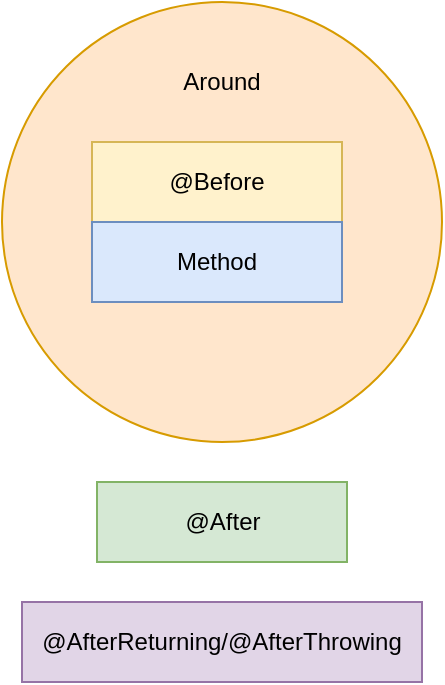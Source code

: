 <mxfile version="15.3.3" type="github"><diagram id="8beFvH9SGnWX1s6DPaSN" name="Page-1"><mxGraphModel dx="946" dy="536" grid="1" gridSize="10" guides="1" tooltips="1" connect="1" arrows="1" fold="1" page="1" pageScale="1" pageWidth="827" pageHeight="1169" math="0" shadow="0"><root><mxCell id="0"/><mxCell id="1" parent="0"/><mxCell id="A-o_fQe8TbJ1cDU8Zv3a-1" value="" style="ellipse;whiteSpace=wrap;html=1;aspect=fixed;hachureGap=4;pointerEvents=0;fillColor=#ffe6cc;strokeColor=#d79b00;" vertex="1" parent="1"><mxGeometry x="220" y="160" width="220" height="220" as="geometry"/></mxCell><mxCell id="A-o_fQe8TbJ1cDU8Zv3a-2" value="@Before" style="rounded=0;whiteSpace=wrap;html=1;hachureGap=4;pointerEvents=0;fillColor=#fff2cc;strokeColor=#d6b656;" vertex="1" parent="1"><mxGeometry x="265" y="230" width="125" height="40" as="geometry"/></mxCell><mxCell id="A-o_fQe8TbJ1cDU8Zv3a-3" value="Method" style="rounded=0;whiteSpace=wrap;html=1;hachureGap=4;pointerEvents=0;fillColor=#dae8fc;strokeColor=#6c8ebf;" vertex="1" parent="1"><mxGeometry x="265" y="270" width="125" height="40" as="geometry"/></mxCell><mxCell id="A-o_fQe8TbJ1cDU8Zv3a-4" value="Around" style="text;html=1;strokeColor=none;fillColor=none;align=center;verticalAlign=middle;whiteSpace=wrap;rounded=0;hachureGap=4;pointerEvents=0;" vertex="1" parent="1"><mxGeometry x="310" y="190" width="40" height="20" as="geometry"/></mxCell><mxCell id="A-o_fQe8TbJ1cDU8Zv3a-6" value="@After" style="rounded=0;whiteSpace=wrap;html=1;hachureGap=4;pointerEvents=0;fillColor=#d5e8d4;strokeColor=#82b366;" vertex="1" parent="1"><mxGeometry x="267.5" y="400" width="125" height="40" as="geometry"/></mxCell><mxCell id="A-o_fQe8TbJ1cDU8Zv3a-7" value="@AfterReturning/@AfterThrowing" style="rounded=0;whiteSpace=wrap;html=1;hachureGap=4;pointerEvents=0;fillColor=#e1d5e7;strokeColor=#9673a6;" vertex="1" parent="1"><mxGeometry x="230" y="460" width="200" height="40" as="geometry"/></mxCell></root></mxGraphModel></diagram></mxfile>